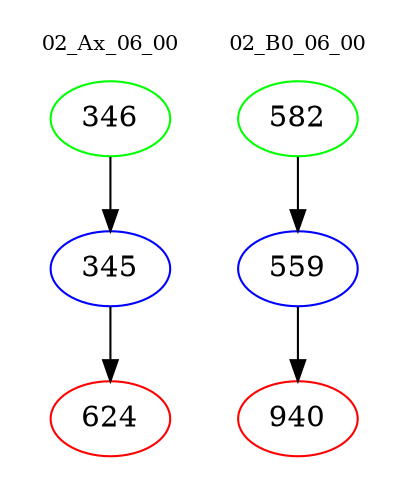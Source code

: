 digraph{
subgraph cluster_0 {
color = white
label = "02_Ax_06_00";
fontsize=10;
T0_346 [label="346", color="green"]
T0_346 -> T0_345 [color="black"]
T0_345 [label="345", color="blue"]
T0_345 -> T0_624 [color="black"]
T0_624 [label="624", color="red"]
}
subgraph cluster_1 {
color = white
label = "02_B0_06_00";
fontsize=10;
T1_582 [label="582", color="green"]
T1_582 -> T1_559 [color="black"]
T1_559 [label="559", color="blue"]
T1_559 -> T1_940 [color="black"]
T1_940 [label="940", color="red"]
}
}
